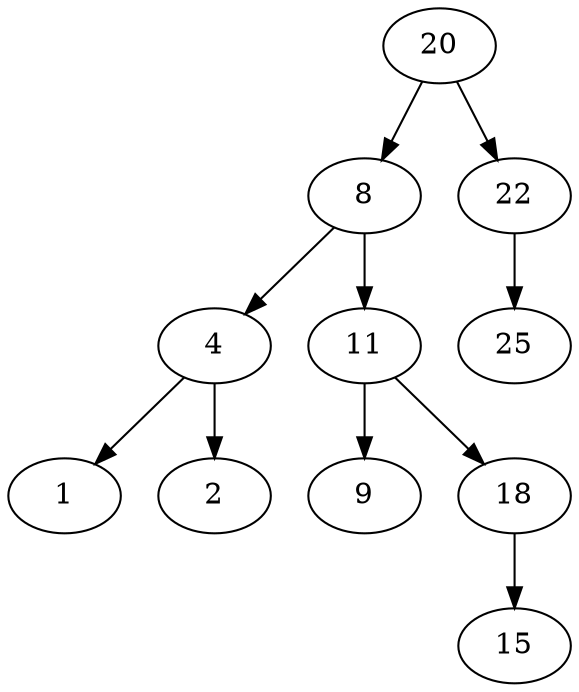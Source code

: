 digraph
{
    8->4
    8->11
    4->1
    4->2
    11->9
    11->18
    20->8
    18->15
    20->22
    22->25
}